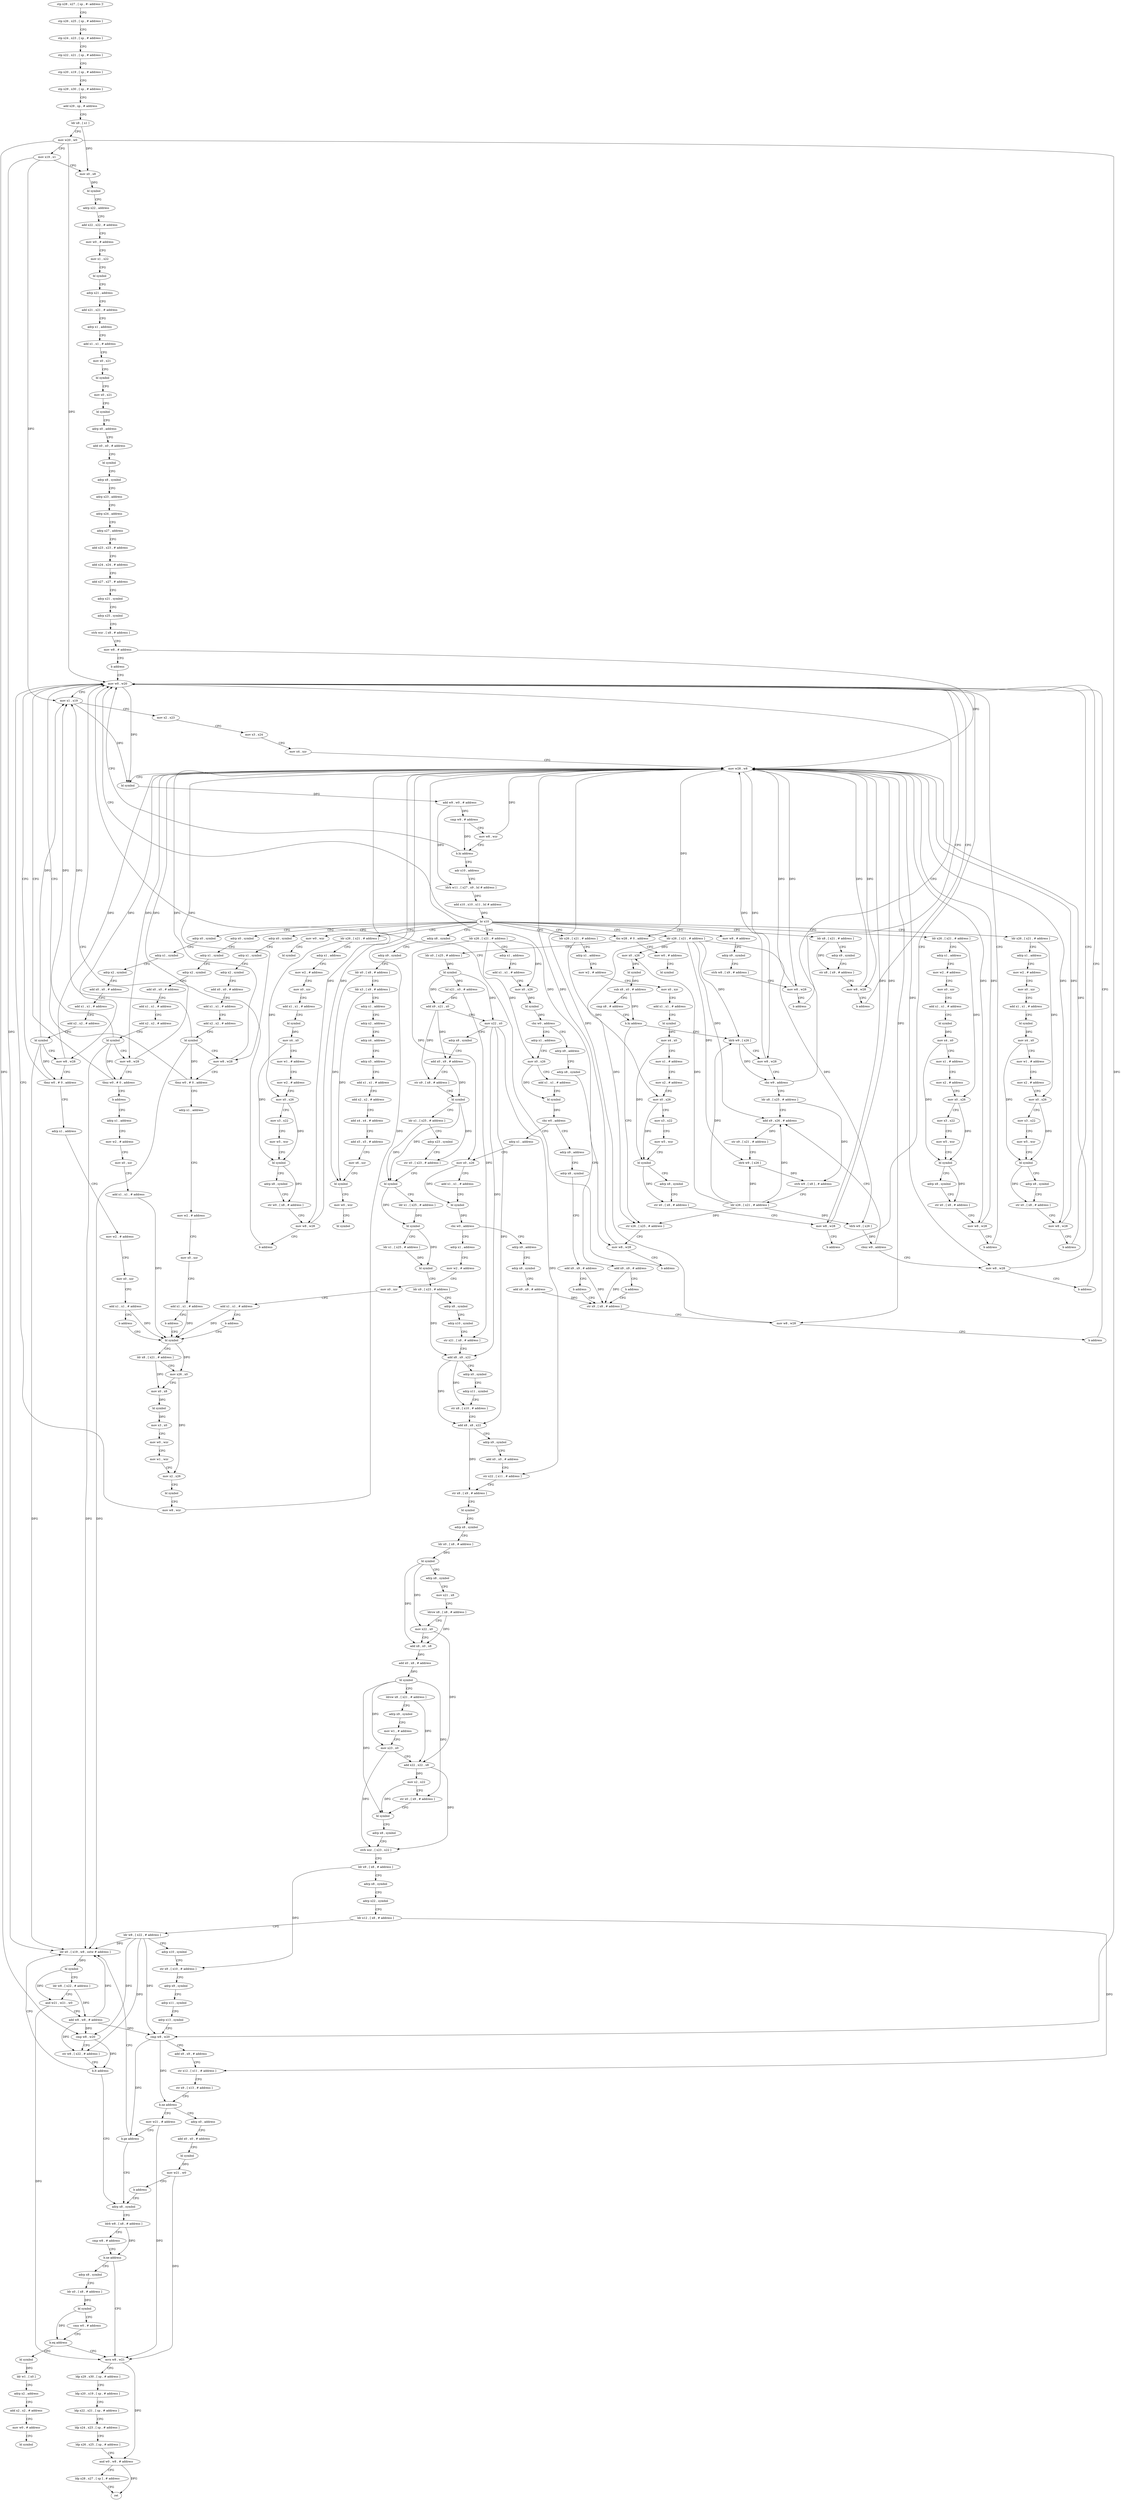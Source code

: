 digraph "func" {
"4201920" [label = "stp x28 , x27 , [ sp , #- address ]!" ]
"4201924" [label = "stp x26 , x25 , [ sp , # address ]" ]
"4201928" [label = "stp x24 , x23 , [ sp , # address ]" ]
"4201932" [label = "stp x22 , x21 , [ sp , # address ]" ]
"4201936" [label = "stp x20 , x19 , [ sp , # address ]" ]
"4201940" [label = "stp x29 , x30 , [ sp , # address ]" ]
"4201944" [label = "add x29 , sp , # address" ]
"4201948" [label = "ldr x8 , [ x1 ]" ]
"4201952" [label = "mov w20 , w0" ]
"4201956" [label = "mov x19 , x1" ]
"4201960" [label = "mov x0 , x8" ]
"4201964" [label = "bl symbol" ]
"4201968" [label = "adrp x22 , address" ]
"4201972" [label = "add x22 , x22 , # address" ]
"4201976" [label = "mov w0 , # address" ]
"4201980" [label = "mov x1 , x22" ]
"4201984" [label = "bl symbol" ]
"4201988" [label = "adrp x21 , address" ]
"4201992" [label = "add x21 , x21 , # address" ]
"4201996" [label = "adrp x1 , address" ]
"4202000" [label = "add x1 , x1 , # address" ]
"4202004" [label = "mov x0 , x21" ]
"4202008" [label = "bl symbol" ]
"4202012" [label = "mov x0 , x21" ]
"4202016" [label = "bl symbol" ]
"4202020" [label = "adrp x0 , address" ]
"4202024" [label = "add x0 , x0 , # address" ]
"4202028" [label = "bl symbol" ]
"4202032" [label = "adrp x8 , symbol" ]
"4202036" [label = "adrp x23 , address" ]
"4202040" [label = "adrp x24 , address" ]
"4202044" [label = "adrp x27 , address" ]
"4202048" [label = "add x23 , x23 , # address" ]
"4202052" [label = "add x24 , x24 , # address" ]
"4202056" [label = "add x27 , x27 , # address" ]
"4202060" [label = "adrp x21 , symbol" ]
"4202064" [label = "adrp x25 , symbol" ]
"4202068" [label = "strb wzr , [ x8 , # address ]" ]
"4202072" [label = "mov w8 , # address" ]
"4202076" [label = "b address" ]
"4202140" [label = "mov w0 , w20" ]
"4202144" [label = "mov x1 , x19" ]
"4202148" [label = "mov x2 , x23" ]
"4202152" [label = "mov x3 , x24" ]
"4202156" [label = "mov x4 , xzr" ]
"4202160" [label = "mov w28 , w8" ]
"4202164" [label = "bl symbol" ]
"4202168" [label = "add w9 , w0 , # address" ]
"4202172" [label = "cmp w9 , # address" ]
"4202176" [label = "mov w8 , wzr" ]
"4202180" [label = "b.hi address" ]
"4202184" [label = "adr x10 , address" ]
"4202188" [label = "ldrh w11 , [ x27 , x9 , lsl # address ]" ]
"4202192" [label = "add x10 , x10 , x11 , lsl # address" ]
"4202196" [label = "br x10" ]
"4202200" [label = "adrp x0 , symbol" ]
"4202256" [label = "ldr x8 , [ x21 , # address ]" ]
"4202276" [label = "ldr x26 , [ x21 , # address ]" ]
"4202360" [label = "ldr x26 , [ x21 , # address ]" ]
"4202428" [label = "ldr x26 , [ x21 , # address ]" ]
"4202496" [label = "adrp x0 , symbol" ]
"4202536" [label = "mov w8 , # address" ]
"4202556" [label = "ldr x26 , [ x21 , # address ]" ]
"4202624" [label = "ldr x26 , [ x21 , # address ]" ]
"4202700" [label = "adrp x0 , symbol" ]
"4202756" [label = "ldr x26 , [ x21 , # address ]" ]
"4202892" [label = "tbz w28 , # 0 , address" ]
"4203292" [label = "adrp x8 , symbol" ]
"4203356" [label = "mov w0 , wzr" ]
"4202204" [label = "adrp x1 , symbol" ]
"4202208" [label = "adrp x2 , symbol" ]
"4202212" [label = "add x0 , x0 , # address" ]
"4202216" [label = "add x1 , x1 , # address" ]
"4202220" [label = "add x2 , x2 , # address" ]
"4202224" [label = "bl symbol" ]
"4202228" [label = "mov w8 , w28" ]
"4202232" [label = "tbnz w0 , # 0 , address" ]
"4202236" [label = "adrp x1 , address" ]
"4202260" [label = "adrp x9 , symbol" ]
"4202264" [label = "str x8 , [ x9 , # address ]" ]
"4202268" [label = "mov w8 , w28" ]
"4202272" [label = "b address" ]
"4202280" [label = "adrp x1 , address" ]
"4202284" [label = "add x1 , x1 , # address" ]
"4202288" [label = "mov x0 , x26" ]
"4202292" [label = "bl symbol" ]
"4202296" [label = "cbz w0 , address" ]
"4202836" [label = "adrp x9 , address" ]
"4202300" [label = "adrp x1 , address" ]
"4202364" [label = "adrp x1 , address" ]
"4202368" [label = "mov w2 , # address" ]
"4202372" [label = "mov x0 , xzr" ]
"4202376" [label = "add x1 , x1 , # address" ]
"4202380" [label = "bl symbol" ]
"4202384" [label = "mov x4 , x0" ]
"4202388" [label = "mov x1 , # address" ]
"4202392" [label = "mov x2 , # address" ]
"4202396" [label = "mov x0 , x26" ]
"4202400" [label = "mov x3 , x22" ]
"4202404" [label = "mov w5 , wzr" ]
"4202408" [label = "bl symbol" ]
"4202412" [label = "adrp x8 , symbol" ]
"4202416" [label = "str x0 , [ x8 , # address ]" ]
"4202420" [label = "mov w8 , w28" ]
"4202424" [label = "b address" ]
"4202432" [label = "adrp x1 , address" ]
"4202436" [label = "mov w2 , # address" ]
"4202440" [label = "mov x0 , xzr" ]
"4202444" [label = "add x1 , x1 , # address" ]
"4202448" [label = "bl symbol" ]
"4202452" [label = "mov x4 , x0" ]
"4202456" [label = "mov w1 , # address" ]
"4202460" [label = "mov x2 , # address" ]
"4202464" [label = "mov x0 , x26" ]
"4202468" [label = "mov x3 , x22" ]
"4202472" [label = "mov w5 , wzr" ]
"4202476" [label = "bl symbol" ]
"4202480" [label = "adrp x8 , symbol" ]
"4202484" [label = "str x0 , [ x8 , # address ]" ]
"4202488" [label = "mov w8 , w28" ]
"4202492" [label = "b address" ]
"4202500" [label = "adrp x1 , symbol" ]
"4202504" [label = "adrp x2 , symbol" ]
"4202508" [label = "add x0 , x0 , # address" ]
"4202512" [label = "add x1 , x1 , # address" ]
"4202516" [label = "add x2 , x2 , # address" ]
"4202520" [label = "bl symbol" ]
"4202524" [label = "mov w8 , w28" ]
"4202528" [label = "tbnz w0 , # 0 , address" ]
"4202532" [label = "b address" ]
"4202540" [label = "adrp x9 , symbol" ]
"4202544" [label = "strb w8 , [ x9 , # address ]" ]
"4202548" [label = "mov w8 , w28" ]
"4202552" [label = "b address" ]
"4202560" [label = "adrp x1 , address" ]
"4202564" [label = "mov w2 , # address" ]
"4202568" [label = "mov x0 , xzr" ]
"4202572" [label = "add x1 , x1 , # address" ]
"4202576" [label = "bl symbol" ]
"4202580" [label = "mov x4 , x0" ]
"4202584" [label = "mov x1 , # address" ]
"4202588" [label = "mov x2 , # address" ]
"4202592" [label = "mov x0 , x26" ]
"4202596" [label = "mov x3 , x22" ]
"4202600" [label = "mov w5 , wzr" ]
"4202604" [label = "bl symbol" ]
"4202608" [label = "adrp x8 , symbol" ]
"4202612" [label = "str x0 , [ x8 , # address ]" ]
"4202616" [label = "mov w8 , w28" ]
"4202620" [label = "b address" ]
"4202628" [label = "mov x0 , x26" ]
"4202632" [label = "bl symbol" ]
"4202636" [label = "sub x8 , x0 , # address" ]
"4202640" [label = "cmp x8 , # address" ]
"4202644" [label = "b.hi address" ]
"4202824" [label = "str x26 , [ x25 , # address ]" ]
"4202648" [label = "ldrb w9 , [ x26 ]" ]
"4202704" [label = "adrp x1 , symbol" ]
"4202708" [label = "adrp x2 , symbol" ]
"4202712" [label = "add x0 , x0 , # address" ]
"4202716" [label = "add x1 , x1 , # address" ]
"4202720" [label = "add x2 , x2 , # address" ]
"4202724" [label = "bl symbol" ]
"4202728" [label = "mov w8 , w28" ]
"4202732" [label = "tbnz w0 , # 0 , address" ]
"4202736" [label = "adrp x1 , address" ]
"4202760" [label = "adrp x1 , address" ]
"4202764" [label = "mov w2 , # address" ]
"4202768" [label = "mov x0 , xzr" ]
"4202772" [label = "add x1 , x1 , # address" ]
"4202776" [label = "bl symbol" ]
"4202780" [label = "mov x4 , x0" ]
"4202784" [label = "mov w1 , # address" ]
"4202788" [label = "mov w2 , # address" ]
"4202792" [label = "mov x0 , x26" ]
"4202796" [label = "mov x3 , x22" ]
"4202800" [label = "mov w5 , wzr" ]
"4202804" [label = "bl symbol" ]
"4202808" [label = "adrp x8 , symbol" ]
"4202812" [label = "str w0 , [ x8 , # address ]" ]
"4202816" [label = "mov w8 , w28" ]
"4202820" [label = "b address" ]
"4203364" [label = "mov w0 , # address" ]
"4202896" [label = "ldr x0 , [ x25 , # address ]" ]
"4203296" [label = "adrp x9 , symbol" ]
"4203300" [label = "ldr x0 , [ x8 , # address ]" ]
"4203304" [label = "ldr x3 , [ x9 , # address ]" ]
"4203308" [label = "adrp x1 , address" ]
"4203312" [label = "adrp x2 , address" ]
"4203316" [label = "adrp x4 , address" ]
"4203320" [label = "adrp x5 , address" ]
"4203324" [label = "add x1 , x1 , # address" ]
"4203328" [label = "add x2 , x2 , # address" ]
"4203332" [label = "add x4 , x4 , # address" ]
"4203336" [label = "add x5 , x5 , # address" ]
"4203340" [label = "mov x6 , xzr" ]
"4203344" [label = "bl symbol" ]
"4203348" [label = "mov w0 , wzr" ]
"4203352" [label = "bl symbol" ]
"4203360" [label = "bl symbol" ]
"4202240" [label = "mov w2 , # address" ]
"4202244" [label = "mov x0 , xzr" ]
"4202248" [label = "add x1 , x1 , # address" ]
"4202252" [label = "b address" ]
"4202096" [label = "bl symbol" ]
"4202840" [label = "adrp x8 , symbol" ]
"4202844" [label = "add x9 , x9 , # address" ]
"4202848" [label = "b address" ]
"4202880" [label = "str x9 , [ x8 , # address ]" ]
"4202304" [label = "mov x0 , x26" ]
"4202308" [label = "add x1 , x1 , # address" ]
"4202312" [label = "bl symbol" ]
"4202316" [label = "cbz w0 , address" ]
"4202852" [label = "adrp x9 , address" ]
"4202320" [label = "adrp x1 , address" ]
"4202080" [label = "adrp x1 , address" ]
"4202828" [label = "mov w8 , w28" ]
"4202832" [label = "b address" ]
"4202652" [label = "mov w8 , w28" ]
"4202656" [label = "cbz w9 , address" ]
"4202660" [label = "ldr x8 , [ x25 , # address ]" ]
"4202740" [label = "mov w2 , # address" ]
"4202744" [label = "mov x0 , xzr" ]
"4202748" [label = "add x1 , x1 , # address" ]
"4202752" [label = "b address" ]
"4203368" [label = "bl symbol" ]
"4202900" [label = "bl symbol" ]
"4202904" [label = "lsl x21 , x0 , # address" ]
"4202908" [label = "add x9 , x21 , x0" ]
"4202912" [label = "mov x22 , x0" ]
"4202916" [label = "adrp x8 , symbol" ]
"4202920" [label = "add x0 , x9 , # address" ]
"4202924" [label = "str x9 , [ x8 , # address ]" ]
"4202928" [label = "bl symbol" ]
"4202932" [label = "ldr x1 , [ x25 , # address ]" ]
"4202936" [label = "adrp x23 , symbol" ]
"4202940" [label = "str x0 , [ x23 , # address ]" ]
"4202944" [label = "bl symbol" ]
"4202948" [label = "ldr x1 , [ x25 , # address ]" ]
"4202952" [label = "bl symbol" ]
"4202956" [label = "ldr x1 , [ x25 , # address ]" ]
"4202960" [label = "bl symbol" ]
"4202964" [label = "ldr x9 , [ x23 , # address ]" ]
"4202968" [label = "adrp x8 , symbol" ]
"4202972" [label = "adrp x10 , symbol" ]
"4202976" [label = "str x21 , [ x8 , # address ]" ]
"4202980" [label = "add x8 , x9 , x22" ]
"4202984" [label = "adrp x0 , symbol" ]
"4202988" [label = "adrp x11 , symbol" ]
"4202992" [label = "str x8 , [ x10 , # address ]" ]
"4202996" [label = "add x8 , x8 , x22" ]
"4203000" [label = "adrp x9 , symbol" ]
"4203004" [label = "add x0 , x0 , # address" ]
"4203008" [label = "str x22 , [ x11 , # address ]" ]
"4203012" [label = "str x8 , [ x9 , # address ]" ]
"4203016" [label = "bl symbol" ]
"4203020" [label = "adrp x8 , symbol" ]
"4203024" [label = "ldr x0 , [ x8 , # address ]" ]
"4203028" [label = "bl symbol" ]
"4203032" [label = "adrp x8 , symbol" ]
"4203036" [label = "mov x21 , x8" ]
"4203040" [label = "ldrsw x8 , [ x8 , # address ]" ]
"4203044" [label = "mov x22 , x0" ]
"4203048" [label = "add x8 , x0 , x8" ]
"4203052" [label = "add x0 , x8 , # address" ]
"4203056" [label = "bl symbol" ]
"4203060" [label = "ldrsw x8 , [ x21 , # address ]" ]
"4203064" [label = "adrp x9 , symbol" ]
"4203068" [label = "mov w1 , # address" ]
"4203072" [label = "mov x23 , x0" ]
"4203076" [label = "add x22 , x22 , x8" ]
"4203080" [label = "mov x2 , x22" ]
"4203084" [label = "str x0 , [ x9 , # address ]" ]
"4203088" [label = "bl symbol" ]
"4203092" [label = "adrp x8 , symbol" ]
"4203096" [label = "strb wzr , [ x23 , x22 ]" ]
"4203100" [label = "ldr x9 , [ x8 , # address ]" ]
"4203104" [label = "adrp x8 , symbol" ]
"4203108" [label = "adrp x22 , symbol" ]
"4203112" [label = "ldr x12 , [ x8 , # address ]" ]
"4203116" [label = "ldr w8 , [ x22 , # address ]" ]
"4203120" [label = "adrp x10 , symbol" ]
"4203124" [label = "str x9 , [ x10 , # address ]" ]
"4203128" [label = "adrp x9 , symbol" ]
"4203132" [label = "adrp x11 , symbol" ]
"4203136" [label = "adrp x13 , symbol" ]
"4203140" [label = "cmp w8 , w20" ]
"4203144" [label = "add x9 , x9 , # address" ]
"4203148" [label = "str x12 , [ x11 , # address ]" ]
"4203152" [label = "str x9 , [ x13 , # address ]" ]
"4203156" [label = "b.ne address" ]
"4203180" [label = "mov w21 , # address" ]
"4203160" [label = "adrp x0 , address" ]
"4202100" [label = "ldr x8 , [ x21 , # address ]" ]
"4202104" [label = "mov x26 , x0" ]
"4202108" [label = "mov x0 , x8" ]
"4202112" [label = "bl symbol" ]
"4202116" [label = "mov x3 , x0" ]
"4202120" [label = "mov w0 , wzr" ]
"4202124" [label = "mov w1 , wzr" ]
"4202128" [label = "mov x2 , x26" ]
"4202132" [label = "bl symbol" ]
"4202136" [label = "mov w8 , wzr" ]
"4202884" [label = "mov w8 , w28" ]
"4202888" [label = "b address" ]
"4202856" [label = "adrp x8 , symbol" ]
"4202860" [label = "add x9 , x9 , # address" ]
"4202864" [label = "b address" ]
"4202324" [label = "mov x0 , x26" ]
"4202328" [label = "add x1 , x1 , # address" ]
"4202332" [label = "bl symbol" ]
"4202336" [label = "cbz w0 , address" ]
"4202868" [label = "adrp x9 , address" ]
"4202340" [label = "adrp x1 , address" ]
"4202084" [label = "mov w2 , # address" ]
"4202088" [label = "mov x0 , xzr" ]
"4202092" [label = "add x1 , x1 , # address" ]
"4202664" [label = "add x9 , x26 , # address" ]
"4203184" [label = "b.ge address" ]
"4203220" [label = "adrp x8 , symbol" ]
"4203188" [label = "ldr x0 , [ x19 , w8 , sxtw # address ]" ]
"4203164" [label = "add x0 , x0 , # address" ]
"4203168" [label = "bl symbol" ]
"4203172" [label = "mov w21 , w0" ]
"4203176" [label = "b address" ]
"4202872" [label = "adrp x8 , symbol" ]
"4202876" [label = "add x9 , x9 , # address" ]
"4202344" [label = "mov w2 , # address" ]
"4202348" [label = "mov x0 , xzr" ]
"4202352" [label = "add x1 , x1 , # address" ]
"4202356" [label = "b address" ]
"4202668" [label = "str x9 , [ x21 , # address ]" ]
"4202672" [label = "ldrb w9 , [ x26 ]" ]
"4202676" [label = "strb w9 , [ x8 ] , # address" ]
"4202680" [label = "ldr x26 , [ x21 , # address ]" ]
"4202684" [label = "ldrb w9 , [ x26 ]" ]
"4202688" [label = "cbnz w9 , address" ]
"4202692" [label = "mov w8 , w28" ]
"4202696" [label = "b address" ]
"4203224" [label = "ldrb w8 , [ x8 , # address ]" ]
"4203228" [label = "cmp w8 , # address" ]
"4203232" [label = "b.ne address" ]
"4203256" [label = "mvn w8 , w21" ]
"4203236" [label = "adrp x8 , symbol" ]
"4203192" [label = "bl symbol" ]
"4203196" [label = "ldr w8 , [ x22 , # address ]" ]
"4203200" [label = "and w21 , w21 , w0" ]
"4203204" [label = "add w8 , w8 , # address" ]
"4203208" [label = "cmp w8 , w20" ]
"4203212" [label = "str w8 , [ x22 , # address ]" ]
"4203216" [label = "b.lt address" ]
"4203260" [label = "ldp x29 , x30 , [ sp , # address ]" ]
"4203264" [label = "ldp x20 , x19 , [ sp , # address ]" ]
"4203268" [label = "ldp x22 , x21 , [ sp , # address ]" ]
"4203272" [label = "ldp x24 , x23 , [ sp , # address ]" ]
"4203276" [label = "ldp x26 , x25 , [ sp , # address ]" ]
"4203280" [label = "and w0 , w8 , # address" ]
"4203284" [label = "ldp x28 , x27 , [ sp ] , # address" ]
"4203288" [label = "ret" ]
"4203240" [label = "ldr x0 , [ x8 , # address ]" ]
"4203244" [label = "bl symbol" ]
"4203248" [label = "cmn w0 , # address" ]
"4203252" [label = "b.eq address" ]
"4203372" [label = "bl symbol" ]
"4203376" [label = "ldr w1 , [ x0 ]" ]
"4203380" [label = "adrp x2 , address" ]
"4203384" [label = "add x2 , x2 , # address" ]
"4203388" [label = "mov w0 , # address" ]
"4203392" [label = "bl symbol" ]
"4201920" -> "4201924" [ label = "CFG" ]
"4201924" -> "4201928" [ label = "CFG" ]
"4201928" -> "4201932" [ label = "CFG" ]
"4201932" -> "4201936" [ label = "CFG" ]
"4201936" -> "4201940" [ label = "CFG" ]
"4201940" -> "4201944" [ label = "CFG" ]
"4201944" -> "4201948" [ label = "CFG" ]
"4201948" -> "4201952" [ label = "CFG" ]
"4201948" -> "4201960" [ label = "DFG" ]
"4201952" -> "4201956" [ label = "CFG" ]
"4201952" -> "4202140" [ label = "DFG" ]
"4201952" -> "4203140" [ label = "DFG" ]
"4201952" -> "4203208" [ label = "DFG" ]
"4201956" -> "4201960" [ label = "CFG" ]
"4201956" -> "4202144" [ label = "DFG" ]
"4201956" -> "4203188" [ label = "DFG" ]
"4201960" -> "4201964" [ label = "DFG" ]
"4201964" -> "4201968" [ label = "CFG" ]
"4201968" -> "4201972" [ label = "CFG" ]
"4201972" -> "4201976" [ label = "CFG" ]
"4201976" -> "4201980" [ label = "CFG" ]
"4201980" -> "4201984" [ label = "CFG" ]
"4201984" -> "4201988" [ label = "CFG" ]
"4201988" -> "4201992" [ label = "CFG" ]
"4201992" -> "4201996" [ label = "CFG" ]
"4201996" -> "4202000" [ label = "CFG" ]
"4202000" -> "4202004" [ label = "CFG" ]
"4202004" -> "4202008" [ label = "CFG" ]
"4202008" -> "4202012" [ label = "CFG" ]
"4202012" -> "4202016" [ label = "CFG" ]
"4202016" -> "4202020" [ label = "CFG" ]
"4202020" -> "4202024" [ label = "CFG" ]
"4202024" -> "4202028" [ label = "CFG" ]
"4202028" -> "4202032" [ label = "CFG" ]
"4202032" -> "4202036" [ label = "CFG" ]
"4202036" -> "4202040" [ label = "CFG" ]
"4202040" -> "4202044" [ label = "CFG" ]
"4202044" -> "4202048" [ label = "CFG" ]
"4202048" -> "4202052" [ label = "CFG" ]
"4202052" -> "4202056" [ label = "CFG" ]
"4202056" -> "4202060" [ label = "CFG" ]
"4202060" -> "4202064" [ label = "CFG" ]
"4202064" -> "4202068" [ label = "CFG" ]
"4202068" -> "4202072" [ label = "CFG" ]
"4202072" -> "4202076" [ label = "CFG" ]
"4202072" -> "4202160" [ label = "DFG" ]
"4202076" -> "4202140" [ label = "CFG" ]
"4202140" -> "4202144" [ label = "CFG" ]
"4202140" -> "4202164" [ label = "DFG" ]
"4202144" -> "4202148" [ label = "CFG" ]
"4202144" -> "4202164" [ label = "DFG" ]
"4202148" -> "4202152" [ label = "CFG" ]
"4202152" -> "4202156" [ label = "CFG" ]
"4202156" -> "4202160" [ label = "CFG" ]
"4202160" -> "4202164" [ label = "CFG" ]
"4202160" -> "4202228" [ label = "DFG" ]
"4202160" -> "4202268" [ label = "DFG" ]
"4202160" -> "4202420" [ label = "DFG" ]
"4202160" -> "4202488" [ label = "DFG" ]
"4202160" -> "4202524" [ label = "DFG" ]
"4202160" -> "4202548" [ label = "DFG" ]
"4202160" -> "4202616" [ label = "DFG" ]
"4202160" -> "4202728" [ label = "DFG" ]
"4202160" -> "4202816" [ label = "DFG" ]
"4202160" -> "4202892" [ label = "DFG" ]
"4202160" -> "4202828" [ label = "DFG" ]
"4202160" -> "4202652" [ label = "DFG" ]
"4202160" -> "4202884" [ label = "DFG" ]
"4202160" -> "4202692" [ label = "DFG" ]
"4202164" -> "4202168" [ label = "DFG" ]
"4202168" -> "4202172" [ label = "DFG" ]
"4202168" -> "4202188" [ label = "DFG" ]
"4202172" -> "4202176" [ label = "CFG" ]
"4202172" -> "4202180" [ label = "DFG" ]
"4202176" -> "4202180" [ label = "CFG" ]
"4202176" -> "4202160" [ label = "DFG" ]
"4202180" -> "4202140" [ label = "CFG" ]
"4202180" -> "4202184" [ label = "CFG" ]
"4202184" -> "4202188" [ label = "CFG" ]
"4202188" -> "4202192" [ label = "DFG" ]
"4202192" -> "4202196" [ label = "DFG" ]
"4202196" -> "4202140" [ label = "CFG" ]
"4202196" -> "4202200" [ label = "CFG" ]
"4202196" -> "4202256" [ label = "CFG" ]
"4202196" -> "4202276" [ label = "CFG" ]
"4202196" -> "4202360" [ label = "CFG" ]
"4202196" -> "4202428" [ label = "CFG" ]
"4202196" -> "4202496" [ label = "CFG" ]
"4202196" -> "4202536" [ label = "CFG" ]
"4202196" -> "4202556" [ label = "CFG" ]
"4202196" -> "4202624" [ label = "CFG" ]
"4202196" -> "4202700" [ label = "CFG" ]
"4202196" -> "4202756" [ label = "CFG" ]
"4202196" -> "4202892" [ label = "CFG" ]
"4202196" -> "4203292" [ label = "CFG" ]
"4202196" -> "4203356" [ label = "CFG" ]
"4202200" -> "4202204" [ label = "CFG" ]
"4202256" -> "4202260" [ label = "CFG" ]
"4202256" -> "4202264" [ label = "DFG" ]
"4202276" -> "4202280" [ label = "CFG" ]
"4202276" -> "4202288" [ label = "DFG" ]
"4202276" -> "4202304" [ label = "DFG" ]
"4202276" -> "4202324" [ label = "DFG" ]
"4202360" -> "4202364" [ label = "CFG" ]
"4202360" -> "4202396" [ label = "DFG" ]
"4202428" -> "4202432" [ label = "CFG" ]
"4202428" -> "4202464" [ label = "DFG" ]
"4202496" -> "4202500" [ label = "CFG" ]
"4202536" -> "4202540" [ label = "CFG" ]
"4202556" -> "4202560" [ label = "CFG" ]
"4202556" -> "4202592" [ label = "DFG" ]
"4202624" -> "4202628" [ label = "DFG" ]
"4202624" -> "4202824" [ label = "DFG" ]
"4202624" -> "4202648" [ label = "DFG" ]
"4202624" -> "4202664" [ label = "DFG" ]
"4202624" -> "4202672" [ label = "DFG" ]
"4202624" -> "4202684" [ label = "DFG" ]
"4202700" -> "4202704" [ label = "CFG" ]
"4202756" -> "4202760" [ label = "CFG" ]
"4202756" -> "4202792" [ label = "DFG" ]
"4202892" -> "4203364" [ label = "CFG" ]
"4202892" -> "4202896" [ label = "CFG" ]
"4203292" -> "4203296" [ label = "CFG" ]
"4203356" -> "4203360" [ label = "CFG" ]
"4202204" -> "4202208" [ label = "CFG" ]
"4202208" -> "4202212" [ label = "CFG" ]
"4202212" -> "4202216" [ label = "CFG" ]
"4202216" -> "4202220" [ label = "CFG" ]
"4202220" -> "4202224" [ label = "CFG" ]
"4202224" -> "4202228" [ label = "CFG" ]
"4202224" -> "4202144" [ label = "DFG" ]
"4202224" -> "4202232" [ label = "DFG" ]
"4202224" -> "4203188" [ label = "DFG" ]
"4202228" -> "4202232" [ label = "CFG" ]
"4202228" -> "4202160" [ label = "DFG" ]
"4202232" -> "4202140" [ label = "CFG" ]
"4202232" -> "4202236" [ label = "CFG" ]
"4202236" -> "4202240" [ label = "CFG" ]
"4202260" -> "4202264" [ label = "CFG" ]
"4202264" -> "4202268" [ label = "CFG" ]
"4202268" -> "4202272" [ label = "CFG" ]
"4202268" -> "4202160" [ label = "DFG" ]
"4202272" -> "4202140" [ label = "CFG" ]
"4202280" -> "4202284" [ label = "CFG" ]
"4202284" -> "4202288" [ label = "CFG" ]
"4202288" -> "4202292" [ label = "DFG" ]
"4202292" -> "4202296" [ label = "DFG" ]
"4202296" -> "4202836" [ label = "CFG" ]
"4202296" -> "4202300" [ label = "CFG" ]
"4202836" -> "4202840" [ label = "CFG" ]
"4202300" -> "4202304" [ label = "CFG" ]
"4202364" -> "4202368" [ label = "CFG" ]
"4202368" -> "4202372" [ label = "CFG" ]
"4202372" -> "4202376" [ label = "CFG" ]
"4202376" -> "4202380" [ label = "CFG" ]
"4202380" -> "4202384" [ label = "DFG" ]
"4202384" -> "4202388" [ label = "CFG" ]
"4202384" -> "4202408" [ label = "DFG" ]
"4202388" -> "4202392" [ label = "CFG" ]
"4202392" -> "4202396" [ label = "CFG" ]
"4202396" -> "4202400" [ label = "CFG" ]
"4202396" -> "4202408" [ label = "DFG" ]
"4202400" -> "4202404" [ label = "CFG" ]
"4202404" -> "4202408" [ label = "CFG" ]
"4202408" -> "4202412" [ label = "CFG" ]
"4202408" -> "4202416" [ label = "DFG" ]
"4202412" -> "4202416" [ label = "CFG" ]
"4202416" -> "4202420" [ label = "CFG" ]
"4202420" -> "4202424" [ label = "CFG" ]
"4202420" -> "4202160" [ label = "DFG" ]
"4202424" -> "4202140" [ label = "CFG" ]
"4202432" -> "4202436" [ label = "CFG" ]
"4202436" -> "4202440" [ label = "CFG" ]
"4202440" -> "4202444" [ label = "CFG" ]
"4202444" -> "4202448" [ label = "CFG" ]
"4202448" -> "4202452" [ label = "DFG" ]
"4202452" -> "4202456" [ label = "CFG" ]
"4202452" -> "4202476" [ label = "DFG" ]
"4202456" -> "4202460" [ label = "CFG" ]
"4202460" -> "4202464" [ label = "CFG" ]
"4202464" -> "4202468" [ label = "CFG" ]
"4202464" -> "4202476" [ label = "DFG" ]
"4202468" -> "4202472" [ label = "CFG" ]
"4202472" -> "4202476" [ label = "CFG" ]
"4202476" -> "4202480" [ label = "CFG" ]
"4202476" -> "4202484" [ label = "DFG" ]
"4202480" -> "4202484" [ label = "CFG" ]
"4202484" -> "4202488" [ label = "CFG" ]
"4202488" -> "4202492" [ label = "CFG" ]
"4202488" -> "4202160" [ label = "DFG" ]
"4202492" -> "4202140" [ label = "CFG" ]
"4202500" -> "4202504" [ label = "CFG" ]
"4202504" -> "4202508" [ label = "CFG" ]
"4202508" -> "4202512" [ label = "CFG" ]
"4202512" -> "4202516" [ label = "CFG" ]
"4202516" -> "4202520" [ label = "CFG" ]
"4202520" -> "4202524" [ label = "CFG" ]
"4202520" -> "4202144" [ label = "DFG" ]
"4202520" -> "4202528" [ label = "DFG" ]
"4202520" -> "4203188" [ label = "DFG" ]
"4202524" -> "4202528" [ label = "CFG" ]
"4202524" -> "4202160" [ label = "DFG" ]
"4202528" -> "4202140" [ label = "CFG" ]
"4202528" -> "4202532" [ label = "CFG" ]
"4202532" -> "4202080" [ label = "CFG" ]
"4202540" -> "4202544" [ label = "CFG" ]
"4202544" -> "4202548" [ label = "CFG" ]
"4202548" -> "4202552" [ label = "CFG" ]
"4202548" -> "4202160" [ label = "DFG" ]
"4202552" -> "4202140" [ label = "CFG" ]
"4202560" -> "4202564" [ label = "CFG" ]
"4202564" -> "4202568" [ label = "CFG" ]
"4202568" -> "4202572" [ label = "CFG" ]
"4202572" -> "4202576" [ label = "CFG" ]
"4202576" -> "4202580" [ label = "DFG" ]
"4202580" -> "4202584" [ label = "CFG" ]
"4202580" -> "4202604" [ label = "DFG" ]
"4202584" -> "4202588" [ label = "CFG" ]
"4202588" -> "4202592" [ label = "CFG" ]
"4202592" -> "4202596" [ label = "CFG" ]
"4202592" -> "4202604" [ label = "DFG" ]
"4202596" -> "4202600" [ label = "CFG" ]
"4202600" -> "4202604" [ label = "CFG" ]
"4202604" -> "4202608" [ label = "CFG" ]
"4202604" -> "4202612" [ label = "DFG" ]
"4202608" -> "4202612" [ label = "CFG" ]
"4202612" -> "4202616" [ label = "CFG" ]
"4202616" -> "4202620" [ label = "CFG" ]
"4202616" -> "4202160" [ label = "DFG" ]
"4202620" -> "4202140" [ label = "CFG" ]
"4202628" -> "4202632" [ label = "DFG" ]
"4202632" -> "4202636" [ label = "DFG" ]
"4202636" -> "4202640" [ label = "CFG" ]
"4202636" -> "4202644" [ label = "DFG" ]
"4202640" -> "4202644" [ label = "CFG" ]
"4202644" -> "4202824" [ label = "CFG" ]
"4202644" -> "4202648" [ label = "CFG" ]
"4202824" -> "4202828" [ label = "CFG" ]
"4202648" -> "4202652" [ label = "CFG" ]
"4202648" -> "4202656" [ label = "DFG" ]
"4202704" -> "4202708" [ label = "CFG" ]
"4202708" -> "4202712" [ label = "CFG" ]
"4202712" -> "4202716" [ label = "CFG" ]
"4202716" -> "4202720" [ label = "CFG" ]
"4202720" -> "4202724" [ label = "CFG" ]
"4202724" -> "4202728" [ label = "CFG" ]
"4202724" -> "4202144" [ label = "DFG" ]
"4202724" -> "4202732" [ label = "DFG" ]
"4202724" -> "4203188" [ label = "DFG" ]
"4202728" -> "4202732" [ label = "CFG" ]
"4202728" -> "4202160" [ label = "DFG" ]
"4202732" -> "4202140" [ label = "CFG" ]
"4202732" -> "4202736" [ label = "CFG" ]
"4202736" -> "4202740" [ label = "CFG" ]
"4202760" -> "4202764" [ label = "CFG" ]
"4202764" -> "4202768" [ label = "CFG" ]
"4202768" -> "4202772" [ label = "CFG" ]
"4202772" -> "4202776" [ label = "CFG" ]
"4202776" -> "4202780" [ label = "DFG" ]
"4202780" -> "4202784" [ label = "CFG" ]
"4202780" -> "4202804" [ label = "DFG" ]
"4202784" -> "4202788" [ label = "CFG" ]
"4202788" -> "4202792" [ label = "CFG" ]
"4202792" -> "4202796" [ label = "CFG" ]
"4202792" -> "4202804" [ label = "DFG" ]
"4202796" -> "4202800" [ label = "CFG" ]
"4202800" -> "4202804" [ label = "CFG" ]
"4202804" -> "4202808" [ label = "CFG" ]
"4202804" -> "4202812" [ label = "DFG" ]
"4202808" -> "4202812" [ label = "CFG" ]
"4202812" -> "4202816" [ label = "CFG" ]
"4202816" -> "4202820" [ label = "CFG" ]
"4202816" -> "4202160" [ label = "DFG" ]
"4202820" -> "4202140" [ label = "CFG" ]
"4203364" -> "4203368" [ label = "CFG" ]
"4202896" -> "4202900" [ label = "DFG" ]
"4203296" -> "4203300" [ label = "CFG" ]
"4203300" -> "4203304" [ label = "CFG" ]
"4203300" -> "4203344" [ label = "DFG" ]
"4203304" -> "4203308" [ label = "CFG" ]
"4203304" -> "4203344" [ label = "DFG" ]
"4203308" -> "4203312" [ label = "CFG" ]
"4203312" -> "4203316" [ label = "CFG" ]
"4203316" -> "4203320" [ label = "CFG" ]
"4203320" -> "4203324" [ label = "CFG" ]
"4203324" -> "4203328" [ label = "CFG" ]
"4203328" -> "4203332" [ label = "CFG" ]
"4203332" -> "4203336" [ label = "CFG" ]
"4203336" -> "4203340" [ label = "CFG" ]
"4203340" -> "4203344" [ label = "CFG" ]
"4203344" -> "4203348" [ label = "CFG" ]
"4203348" -> "4203352" [ label = "CFG" ]
"4202240" -> "4202244" [ label = "CFG" ]
"4202244" -> "4202248" [ label = "CFG" ]
"4202248" -> "4202252" [ label = "CFG" ]
"4202248" -> "4202096" [ label = "DFG" ]
"4202252" -> "4202096" [ label = "CFG" ]
"4202096" -> "4202100" [ label = "CFG" ]
"4202096" -> "4202104" [ label = "DFG" ]
"4202840" -> "4202844" [ label = "CFG" ]
"4202844" -> "4202848" [ label = "CFG" ]
"4202844" -> "4202880" [ label = "DFG" ]
"4202848" -> "4202880" [ label = "CFG" ]
"4202880" -> "4202884" [ label = "CFG" ]
"4202304" -> "4202308" [ label = "CFG" ]
"4202304" -> "4202312" [ label = "DFG" ]
"4202308" -> "4202312" [ label = "CFG" ]
"4202312" -> "4202316" [ label = "DFG" ]
"4202316" -> "4202852" [ label = "CFG" ]
"4202316" -> "4202320" [ label = "CFG" ]
"4202852" -> "4202856" [ label = "CFG" ]
"4202320" -> "4202324" [ label = "CFG" ]
"4202080" -> "4202084" [ label = "CFG" ]
"4202828" -> "4202832" [ label = "CFG" ]
"4202828" -> "4202160" [ label = "DFG" ]
"4202832" -> "4202140" [ label = "CFG" ]
"4202652" -> "4202656" [ label = "CFG" ]
"4202652" -> "4202160" [ label = "DFG" ]
"4202656" -> "4202140" [ label = "CFG" ]
"4202656" -> "4202660" [ label = "CFG" ]
"4202660" -> "4202664" [ label = "CFG" ]
"4202660" -> "4202676" [ label = "DFG" ]
"4202740" -> "4202744" [ label = "CFG" ]
"4202744" -> "4202748" [ label = "CFG" ]
"4202748" -> "4202752" [ label = "CFG" ]
"4202748" -> "4202096" [ label = "DFG" ]
"4202752" -> "4202096" [ label = "CFG" ]
"4202900" -> "4202904" [ label = "DFG" ]
"4202900" -> "4202908" [ label = "DFG" ]
"4202900" -> "4202912" [ label = "DFG" ]
"4202904" -> "4202908" [ label = "DFG" ]
"4202904" -> "4202976" [ label = "DFG" ]
"4202908" -> "4202912" [ label = "CFG" ]
"4202908" -> "4202920" [ label = "DFG" ]
"4202908" -> "4202924" [ label = "DFG" ]
"4202912" -> "4202916" [ label = "CFG" ]
"4202912" -> "4202980" [ label = "DFG" ]
"4202912" -> "4202996" [ label = "DFG" ]
"4202912" -> "4203008" [ label = "DFG" ]
"4202916" -> "4202920" [ label = "CFG" ]
"4202920" -> "4202924" [ label = "CFG" ]
"4202920" -> "4202928" [ label = "DFG" ]
"4202924" -> "4202928" [ label = "CFG" ]
"4202928" -> "4202932" [ label = "CFG" ]
"4202928" -> "4202940" [ label = "DFG" ]
"4202928" -> "4202944" [ label = "DFG" ]
"4202932" -> "4202936" [ label = "CFG" ]
"4202932" -> "4202944" [ label = "DFG" ]
"4202936" -> "4202940" [ label = "CFG" ]
"4202940" -> "4202944" [ label = "CFG" ]
"4202944" -> "4202948" [ label = "CFG" ]
"4202944" -> "4202952" [ label = "DFG" ]
"4202948" -> "4202952" [ label = "DFG" ]
"4202952" -> "4202956" [ label = "CFG" ]
"4202952" -> "4202960" [ label = "DFG" ]
"4202956" -> "4202960" [ label = "DFG" ]
"4202960" -> "4202964" [ label = "CFG" ]
"4202964" -> "4202968" [ label = "CFG" ]
"4202964" -> "4202980" [ label = "DFG" ]
"4202968" -> "4202972" [ label = "CFG" ]
"4202972" -> "4202976" [ label = "CFG" ]
"4202976" -> "4202980" [ label = "CFG" ]
"4202980" -> "4202984" [ label = "CFG" ]
"4202980" -> "4202992" [ label = "DFG" ]
"4202980" -> "4202996" [ label = "DFG" ]
"4202984" -> "4202988" [ label = "CFG" ]
"4202988" -> "4202992" [ label = "CFG" ]
"4202992" -> "4202996" [ label = "CFG" ]
"4202996" -> "4203000" [ label = "CFG" ]
"4202996" -> "4203012" [ label = "DFG" ]
"4203000" -> "4203004" [ label = "CFG" ]
"4203004" -> "4203008" [ label = "CFG" ]
"4203008" -> "4203012" [ label = "CFG" ]
"4203012" -> "4203016" [ label = "CFG" ]
"4203016" -> "4203020" [ label = "CFG" ]
"4203020" -> "4203024" [ label = "CFG" ]
"4203024" -> "4203028" [ label = "DFG" ]
"4203028" -> "4203032" [ label = "CFG" ]
"4203028" -> "4203044" [ label = "DFG" ]
"4203028" -> "4203048" [ label = "DFG" ]
"4203032" -> "4203036" [ label = "CFG" ]
"4203036" -> "4203040" [ label = "CFG" ]
"4203040" -> "4203044" [ label = "CFG" ]
"4203040" -> "4203048" [ label = "DFG" ]
"4203044" -> "4203048" [ label = "CFG" ]
"4203044" -> "4203076" [ label = "DFG" ]
"4203048" -> "4203052" [ label = "DFG" ]
"4203052" -> "4203056" [ label = "DFG" ]
"4203056" -> "4203060" [ label = "CFG" ]
"4203056" -> "4203072" [ label = "DFG" ]
"4203056" -> "4203084" [ label = "DFG" ]
"4203056" -> "4203088" [ label = "DFG" ]
"4203060" -> "4203064" [ label = "CFG" ]
"4203060" -> "4203076" [ label = "DFG" ]
"4203064" -> "4203068" [ label = "CFG" ]
"4203068" -> "4203072" [ label = "CFG" ]
"4203072" -> "4203076" [ label = "CFG" ]
"4203072" -> "4203096" [ label = "DFG" ]
"4203076" -> "4203080" [ label = "DFG" ]
"4203076" -> "4203096" [ label = "DFG" ]
"4203080" -> "4203084" [ label = "CFG" ]
"4203080" -> "4203088" [ label = "DFG" ]
"4203084" -> "4203088" [ label = "CFG" ]
"4203088" -> "4203092" [ label = "CFG" ]
"4203092" -> "4203096" [ label = "CFG" ]
"4203096" -> "4203100" [ label = "CFG" ]
"4203100" -> "4203104" [ label = "CFG" ]
"4203100" -> "4203124" [ label = "DFG" ]
"4203104" -> "4203108" [ label = "CFG" ]
"4203108" -> "4203112" [ label = "CFG" ]
"4203112" -> "4203116" [ label = "CFG" ]
"4203112" -> "4203148" [ label = "DFG" ]
"4203116" -> "4203120" [ label = "CFG" ]
"4203116" -> "4203140" [ label = "DFG" ]
"4203116" -> "4203188" [ label = "DFG" ]
"4203116" -> "4203208" [ label = "DFG" ]
"4203116" -> "4203212" [ label = "DFG" ]
"4203120" -> "4203124" [ label = "CFG" ]
"4203124" -> "4203128" [ label = "CFG" ]
"4203128" -> "4203132" [ label = "CFG" ]
"4203132" -> "4203136" [ label = "CFG" ]
"4203136" -> "4203140" [ label = "CFG" ]
"4203140" -> "4203144" [ label = "CFG" ]
"4203140" -> "4203156" [ label = "DFG" ]
"4203140" -> "4203184" [ label = "DFG" ]
"4203144" -> "4203148" [ label = "CFG" ]
"4203148" -> "4203152" [ label = "CFG" ]
"4203152" -> "4203156" [ label = "CFG" ]
"4203156" -> "4203180" [ label = "CFG" ]
"4203156" -> "4203160" [ label = "CFG" ]
"4203180" -> "4203184" [ label = "CFG" ]
"4203180" -> "4203256" [ label = "DFG" ]
"4203160" -> "4203164" [ label = "CFG" ]
"4202100" -> "4202104" [ label = "CFG" ]
"4202100" -> "4202108" [ label = "DFG" ]
"4202104" -> "4202108" [ label = "CFG" ]
"4202104" -> "4202128" [ label = "DFG" ]
"4202108" -> "4202112" [ label = "DFG" ]
"4202112" -> "4202116" [ label = "DFG" ]
"4202116" -> "4202120" [ label = "CFG" ]
"4202120" -> "4202124" [ label = "CFG" ]
"4202124" -> "4202128" [ label = "CFG" ]
"4202128" -> "4202132" [ label = "CFG" ]
"4202132" -> "4202136" [ label = "CFG" ]
"4202136" -> "4202140" [ label = "CFG" ]
"4202136" -> "4202160" [ label = "DFG" ]
"4202884" -> "4202888" [ label = "CFG" ]
"4202884" -> "4202160" [ label = "DFG" ]
"4202888" -> "4202140" [ label = "CFG" ]
"4202856" -> "4202860" [ label = "CFG" ]
"4202860" -> "4202864" [ label = "CFG" ]
"4202860" -> "4202880" [ label = "DFG" ]
"4202864" -> "4202880" [ label = "CFG" ]
"4202324" -> "4202328" [ label = "CFG" ]
"4202324" -> "4202332" [ label = "DFG" ]
"4202328" -> "4202332" [ label = "CFG" ]
"4202332" -> "4202336" [ label = "DFG" ]
"4202336" -> "4202868" [ label = "CFG" ]
"4202336" -> "4202340" [ label = "CFG" ]
"4202868" -> "4202872" [ label = "CFG" ]
"4202340" -> "4202344" [ label = "CFG" ]
"4202084" -> "4202088" [ label = "CFG" ]
"4202088" -> "4202092" [ label = "CFG" ]
"4202092" -> "4202096" [ label = "DFG" ]
"4202664" -> "4202668" [ label = "DFG" ]
"4203184" -> "4203220" [ label = "CFG" ]
"4203184" -> "4203188" [ label = "CFG" ]
"4203220" -> "4203224" [ label = "CFG" ]
"4203188" -> "4203192" [ label = "DFG" ]
"4203164" -> "4203168" [ label = "CFG" ]
"4203168" -> "4203172" [ label = "DFG" ]
"4203172" -> "4203176" [ label = "CFG" ]
"4203172" -> "4203256" [ label = "DFG" ]
"4203176" -> "4203220" [ label = "CFG" ]
"4202872" -> "4202876" [ label = "CFG" ]
"4202876" -> "4202880" [ label = "DFG" ]
"4202344" -> "4202348" [ label = "CFG" ]
"4202348" -> "4202352" [ label = "CFG" ]
"4202352" -> "4202356" [ label = "CFG" ]
"4202352" -> "4202096" [ label = "DFG" ]
"4202356" -> "4202096" [ label = "CFG" ]
"4202668" -> "4202672" [ label = "CFG" ]
"4202672" -> "4202676" [ label = "DFG" ]
"4202676" -> "4202680" [ label = "CFG" ]
"4202680" -> "4202684" [ label = "DFG" ]
"4202680" -> "4202628" [ label = "DFG" ]
"4202680" -> "4202824" [ label = "DFG" ]
"4202680" -> "4202648" [ label = "DFG" ]
"4202680" -> "4202664" [ label = "DFG" ]
"4202680" -> "4202672" [ label = "DFG" ]
"4202684" -> "4202688" [ label = "DFG" ]
"4202688" -> "4202664" [ label = "CFG" ]
"4202688" -> "4202692" [ label = "CFG" ]
"4202692" -> "4202696" [ label = "CFG" ]
"4202692" -> "4202160" [ label = "DFG" ]
"4202696" -> "4202140" [ label = "CFG" ]
"4203224" -> "4203228" [ label = "CFG" ]
"4203224" -> "4203232" [ label = "DFG" ]
"4203228" -> "4203232" [ label = "CFG" ]
"4203232" -> "4203256" [ label = "CFG" ]
"4203232" -> "4203236" [ label = "CFG" ]
"4203256" -> "4203260" [ label = "CFG" ]
"4203256" -> "4203280" [ label = "DFG" ]
"4203236" -> "4203240" [ label = "CFG" ]
"4203192" -> "4203196" [ label = "CFG" ]
"4203192" -> "4203200" [ label = "DFG" ]
"4203196" -> "4203200" [ label = "CFG" ]
"4203196" -> "4203204" [ label = "DFG" ]
"4203200" -> "4203204" [ label = "CFG" ]
"4203200" -> "4203256" [ label = "DFG" ]
"4203204" -> "4203208" [ label = "DFG" ]
"4203204" -> "4203188" [ label = "DFG" ]
"4203204" -> "4203140" [ label = "DFG" ]
"4203204" -> "4203212" [ label = "DFG" ]
"4203208" -> "4203212" [ label = "CFG" ]
"4203208" -> "4203216" [ label = "DFG" ]
"4203212" -> "4203216" [ label = "CFG" ]
"4203216" -> "4203188" [ label = "CFG" ]
"4203216" -> "4203220" [ label = "CFG" ]
"4203260" -> "4203264" [ label = "CFG" ]
"4203264" -> "4203268" [ label = "CFG" ]
"4203268" -> "4203272" [ label = "CFG" ]
"4203272" -> "4203276" [ label = "CFG" ]
"4203276" -> "4203280" [ label = "CFG" ]
"4203280" -> "4203284" [ label = "CFG" ]
"4203280" -> "4203288" [ label = "DFG" ]
"4203284" -> "4203288" [ label = "CFG" ]
"4203240" -> "4203244" [ label = "DFG" ]
"4203244" -> "4203248" [ label = "CFG" ]
"4203244" -> "4203252" [ label = "DFG" ]
"4203248" -> "4203252" [ label = "CFG" ]
"4203252" -> "4203372" [ label = "CFG" ]
"4203252" -> "4203256" [ label = "CFG" ]
"4203372" -> "4203376" [ label = "DFG" ]
"4203376" -> "4203380" [ label = "CFG" ]
"4203380" -> "4203384" [ label = "CFG" ]
"4203384" -> "4203388" [ label = "CFG" ]
"4203388" -> "4203392" [ label = "CFG" ]
}
